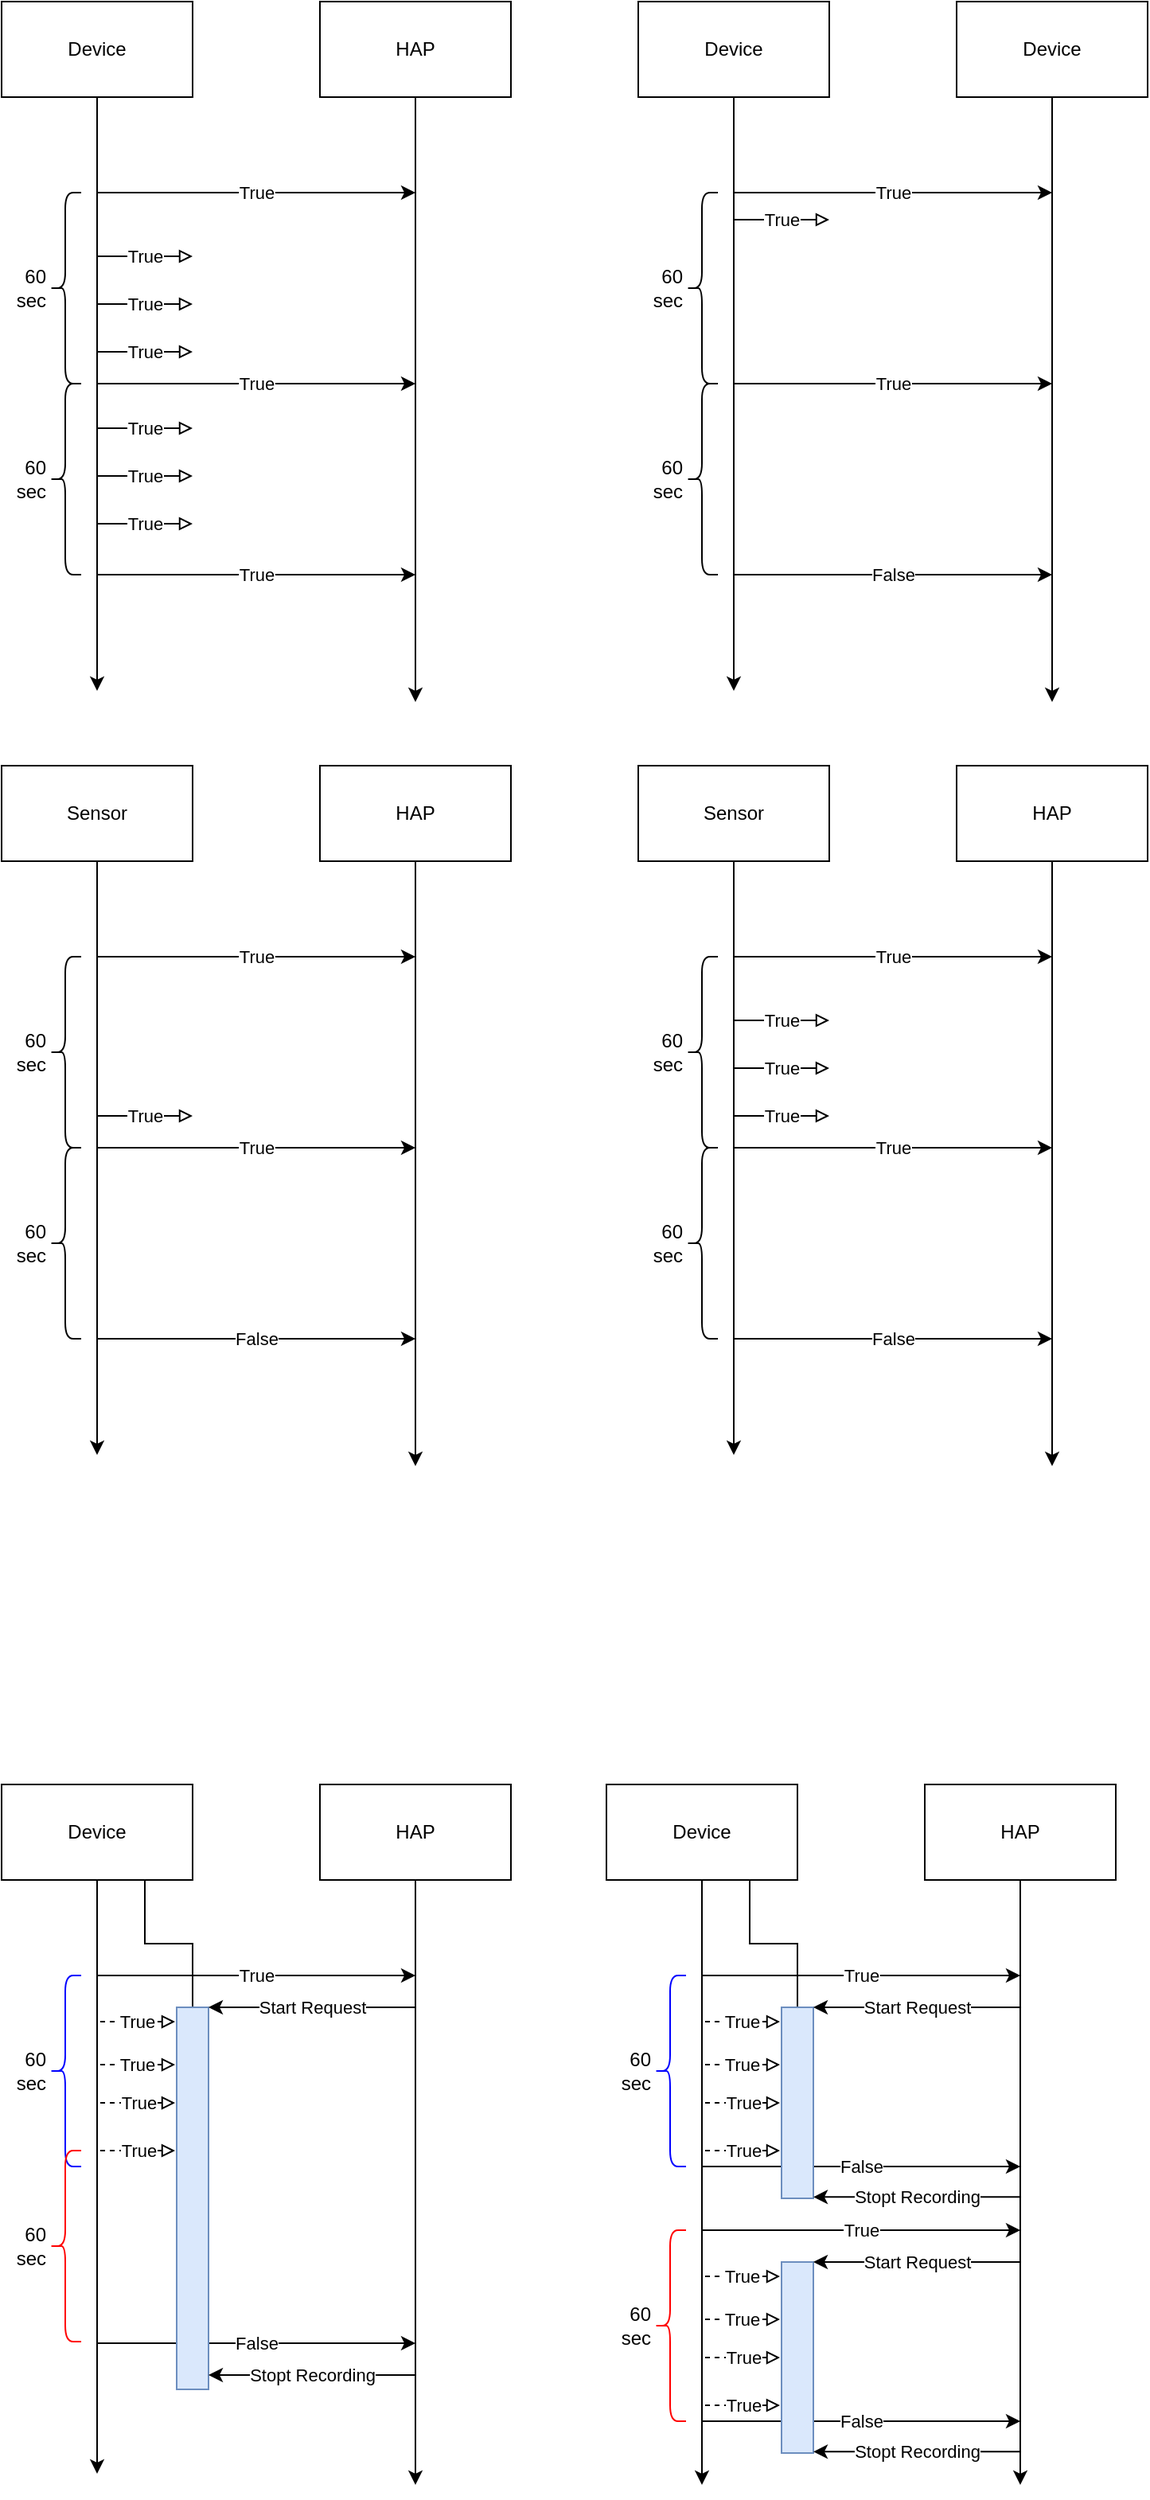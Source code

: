 <mxfile version="27.0.6">
  <diagram name="페이지-1" id="snakraEbUamg-9bQZh6m">
    <mxGraphModel dx="1722" dy="926" grid="1" gridSize="10" guides="1" tooltips="1" connect="1" arrows="1" fold="1" page="1" pageScale="1" pageWidth="827" pageHeight="1169" math="0" shadow="0">
      <root>
        <mxCell id="0" />
        <mxCell id="1" parent="0" />
        <mxCell id="x9wjb2KHrmEYlh3jh8Zj-3" style="edgeStyle=orthogonalEdgeStyle;rounded=0;orthogonalLoop=1;jettySize=auto;html=1;exitX=0.5;exitY=1;exitDx=0;exitDy=0;" parent="1" source="x9wjb2KHrmEYlh3jh8Zj-1" edge="1">
          <mxGeometry relative="1" as="geometry">
            <mxPoint x="140" y="513" as="targetPoint" />
          </mxGeometry>
        </mxCell>
        <mxCell id="x9wjb2KHrmEYlh3jh8Zj-1" value="Device" style="rounded=0;whiteSpace=wrap;html=1;" parent="1" vertex="1">
          <mxGeometry x="80" y="80" width="120" height="60" as="geometry" />
        </mxCell>
        <mxCell id="x9wjb2KHrmEYlh3jh8Zj-4" style="edgeStyle=orthogonalEdgeStyle;rounded=0;orthogonalLoop=1;jettySize=auto;html=1;exitX=0.5;exitY=1;exitDx=0;exitDy=0;" parent="1" source="x9wjb2KHrmEYlh3jh8Zj-2" edge="1">
          <mxGeometry relative="1" as="geometry">
            <mxPoint x="340" y="520" as="targetPoint" />
          </mxGeometry>
        </mxCell>
        <mxCell id="x9wjb2KHrmEYlh3jh8Zj-2" value="HAP" style="rounded=0;whiteSpace=wrap;html=1;" parent="1" vertex="1">
          <mxGeometry x="280" y="80" width="120" height="60" as="geometry" />
        </mxCell>
        <mxCell id="x9wjb2KHrmEYlh3jh8Zj-6" value="True" style="endArrow=classic;html=1;rounded=0;" parent="1" edge="1">
          <mxGeometry width="50" height="50" relative="1" as="geometry">
            <mxPoint x="140" y="200" as="sourcePoint" />
            <mxPoint x="340" y="200" as="targetPoint" />
          </mxGeometry>
        </mxCell>
        <mxCell id="x9wjb2KHrmEYlh3jh8Zj-7" value="60 sec" style="shape=curlyBracket;whiteSpace=wrap;html=1;rounded=1;labelPosition=left;verticalLabelPosition=middle;align=right;verticalAlign=middle;" parent="1" vertex="1">
          <mxGeometry x="110" y="200" width="20" height="120" as="geometry" />
        </mxCell>
        <mxCell id="x9wjb2KHrmEYlh3jh8Zj-8" value="True" style="endArrow=block;html=1;rounded=0;endFill=0;" parent="1" edge="1">
          <mxGeometry width="50" height="50" relative="1" as="geometry">
            <mxPoint x="140" y="240" as="sourcePoint" />
            <mxPoint x="200" y="240" as="targetPoint" />
          </mxGeometry>
        </mxCell>
        <mxCell id="x9wjb2KHrmEYlh3jh8Zj-9" value="True" style="endArrow=block;html=1;rounded=0;strokeColor=default;align=center;verticalAlign=middle;fontFamily=Helvetica;fontSize=11;fontColor=default;labelBackgroundColor=default;endFill=0;" parent="1" edge="1">
          <mxGeometry width="50" height="50" relative="1" as="geometry">
            <mxPoint x="140" y="270" as="sourcePoint" />
            <mxPoint x="200" y="270" as="targetPoint" />
          </mxGeometry>
        </mxCell>
        <mxCell id="x9wjb2KHrmEYlh3jh8Zj-10" value="True" style="endArrow=block;html=1;rounded=0;strokeColor=default;align=center;verticalAlign=middle;fontFamily=Helvetica;fontSize=11;fontColor=default;labelBackgroundColor=default;endFill=0;" parent="1" edge="1">
          <mxGeometry width="50" height="50" relative="1" as="geometry">
            <mxPoint x="140" y="300" as="sourcePoint" />
            <mxPoint x="200" y="300" as="targetPoint" />
          </mxGeometry>
        </mxCell>
        <mxCell id="x9wjb2KHrmEYlh3jh8Zj-11" value="True" style="endArrow=classic;html=1;rounded=0;" parent="1" edge="1">
          <mxGeometry width="50" height="50" relative="1" as="geometry">
            <mxPoint x="140" y="320" as="sourcePoint" />
            <mxPoint x="340" y="320" as="targetPoint" />
          </mxGeometry>
        </mxCell>
        <mxCell id="x9wjb2KHrmEYlh3jh8Zj-12" value="60 sec" style="shape=curlyBracket;whiteSpace=wrap;html=1;rounded=1;labelPosition=left;verticalLabelPosition=middle;align=right;verticalAlign=middle;" parent="1" vertex="1">
          <mxGeometry x="110" y="320" width="20" height="120" as="geometry" />
        </mxCell>
        <mxCell id="x9wjb2KHrmEYlh3jh8Zj-13" value="True" style="endArrow=block;html=1;rounded=0;strokeColor=default;align=center;verticalAlign=middle;fontFamily=Helvetica;fontSize=11;fontColor=default;labelBackgroundColor=default;endFill=0;" parent="1" edge="1">
          <mxGeometry width="50" height="50" relative="1" as="geometry">
            <mxPoint x="140" y="348" as="sourcePoint" />
            <mxPoint x="200" y="348" as="targetPoint" />
          </mxGeometry>
        </mxCell>
        <mxCell id="x9wjb2KHrmEYlh3jh8Zj-14" value="True" style="endArrow=block;html=1;rounded=0;strokeColor=default;align=center;verticalAlign=middle;fontFamily=Helvetica;fontSize=11;fontColor=default;labelBackgroundColor=default;endFill=0;" parent="1" edge="1">
          <mxGeometry width="50" height="50" relative="1" as="geometry">
            <mxPoint x="140" y="378" as="sourcePoint" />
            <mxPoint x="200" y="378" as="targetPoint" />
          </mxGeometry>
        </mxCell>
        <mxCell id="x9wjb2KHrmEYlh3jh8Zj-15" value="True" style="endArrow=block;html=1;rounded=0;strokeColor=default;align=center;verticalAlign=middle;fontFamily=Helvetica;fontSize=11;fontColor=default;labelBackgroundColor=default;endFill=0;" parent="1" edge="1">
          <mxGeometry width="50" height="50" relative="1" as="geometry">
            <mxPoint x="140" y="408" as="sourcePoint" />
            <mxPoint x="200" y="408" as="targetPoint" />
          </mxGeometry>
        </mxCell>
        <mxCell id="x9wjb2KHrmEYlh3jh8Zj-17" style="edgeStyle=orthogonalEdgeStyle;rounded=0;orthogonalLoop=1;jettySize=auto;html=1;exitX=0.5;exitY=1;exitDx=0;exitDy=0;" parent="1" source="x9wjb2KHrmEYlh3jh8Zj-18" edge="1">
          <mxGeometry relative="1" as="geometry">
            <mxPoint x="140" y="993" as="targetPoint" />
          </mxGeometry>
        </mxCell>
        <mxCell id="x9wjb2KHrmEYlh3jh8Zj-18" value="Sensor" style="rounded=0;whiteSpace=wrap;html=1;" parent="1" vertex="1">
          <mxGeometry x="80" y="560" width="120" height="60" as="geometry" />
        </mxCell>
        <mxCell id="x9wjb2KHrmEYlh3jh8Zj-19" style="edgeStyle=orthogonalEdgeStyle;rounded=0;orthogonalLoop=1;jettySize=auto;html=1;exitX=0.5;exitY=1;exitDx=0;exitDy=0;" parent="1" source="x9wjb2KHrmEYlh3jh8Zj-20" edge="1">
          <mxGeometry relative="1" as="geometry">
            <mxPoint x="340" y="1000" as="targetPoint" />
          </mxGeometry>
        </mxCell>
        <mxCell id="x9wjb2KHrmEYlh3jh8Zj-20" value="HAP" style="rounded=0;whiteSpace=wrap;html=1;" parent="1" vertex="1">
          <mxGeometry x="280" y="560" width="120" height="60" as="geometry" />
        </mxCell>
        <mxCell id="x9wjb2KHrmEYlh3jh8Zj-21" value="True" style="endArrow=classic;html=1;rounded=0;" parent="1" edge="1">
          <mxGeometry width="50" height="50" relative="1" as="geometry">
            <mxPoint x="140" y="680" as="sourcePoint" />
            <mxPoint x="340" y="680" as="targetPoint" />
          </mxGeometry>
        </mxCell>
        <mxCell id="x9wjb2KHrmEYlh3jh8Zj-22" value="60 sec" style="shape=curlyBracket;whiteSpace=wrap;html=1;rounded=1;labelPosition=left;verticalLabelPosition=middle;align=right;verticalAlign=middle;" parent="1" vertex="1">
          <mxGeometry x="110" y="680" width="20" height="120" as="geometry" />
        </mxCell>
        <mxCell id="x9wjb2KHrmEYlh3jh8Zj-25" value="True" style="endArrow=block;html=1;rounded=0;strokeColor=default;align=center;verticalAlign=middle;fontFamily=Helvetica;fontSize=11;fontColor=default;labelBackgroundColor=default;endFill=0;" parent="1" edge="1">
          <mxGeometry width="50" height="50" relative="1" as="geometry">
            <mxPoint x="140" y="780" as="sourcePoint" />
            <mxPoint x="200" y="780" as="targetPoint" />
          </mxGeometry>
        </mxCell>
        <mxCell id="x9wjb2KHrmEYlh3jh8Zj-26" value="True" style="endArrow=classic;html=1;rounded=0;" parent="1" edge="1">
          <mxGeometry width="50" height="50" relative="1" as="geometry">
            <mxPoint x="140" y="800" as="sourcePoint" />
            <mxPoint x="340" y="800" as="targetPoint" />
          </mxGeometry>
        </mxCell>
        <mxCell id="x9wjb2KHrmEYlh3jh8Zj-27" value="60 sec" style="shape=curlyBracket;whiteSpace=wrap;html=1;rounded=1;labelPosition=left;verticalLabelPosition=middle;align=right;verticalAlign=middle;" parent="1" vertex="1">
          <mxGeometry x="110" y="800" width="20" height="120" as="geometry" />
        </mxCell>
        <mxCell id="x9wjb2KHrmEYlh3jh8Zj-31" value="True" style="endArrow=classic;html=1;rounded=0;" parent="1" edge="1">
          <mxGeometry width="50" height="50" relative="1" as="geometry">
            <mxPoint x="140" y="440" as="sourcePoint" />
            <mxPoint x="340" y="440" as="targetPoint" />
          </mxGeometry>
        </mxCell>
        <mxCell id="x9wjb2KHrmEYlh3jh8Zj-32" value="False" style="endArrow=classic;html=1;rounded=0;" parent="1" edge="1">
          <mxGeometry width="50" height="50" relative="1" as="geometry">
            <mxPoint x="140" y="920" as="sourcePoint" />
            <mxPoint x="340" y="920" as="targetPoint" />
          </mxGeometry>
        </mxCell>
        <mxCell id="x9wjb2KHrmEYlh3jh8Zj-33" style="edgeStyle=orthogonalEdgeStyle;rounded=0;orthogonalLoop=1;jettySize=auto;html=1;exitX=0.5;exitY=1;exitDx=0;exitDy=0;" parent="1" source="x9wjb2KHrmEYlh3jh8Zj-34" edge="1">
          <mxGeometry relative="1" as="geometry">
            <mxPoint x="540" y="513" as="targetPoint" />
          </mxGeometry>
        </mxCell>
        <mxCell id="x9wjb2KHrmEYlh3jh8Zj-34" value="Device" style="rounded=0;whiteSpace=wrap;html=1;" parent="1" vertex="1">
          <mxGeometry x="480" y="80" width="120" height="60" as="geometry" />
        </mxCell>
        <mxCell id="x9wjb2KHrmEYlh3jh8Zj-35" style="edgeStyle=orthogonalEdgeStyle;rounded=0;orthogonalLoop=1;jettySize=auto;html=1;exitX=0.5;exitY=1;exitDx=0;exitDy=0;" parent="1" source="x9wjb2KHrmEYlh3jh8Zj-36" edge="1">
          <mxGeometry relative="1" as="geometry">
            <mxPoint x="740" y="520" as="targetPoint" />
          </mxGeometry>
        </mxCell>
        <mxCell id="x9wjb2KHrmEYlh3jh8Zj-36" value="Device" style="rounded=0;whiteSpace=wrap;html=1;" parent="1" vertex="1">
          <mxGeometry x="680" y="80" width="120" height="60" as="geometry" />
        </mxCell>
        <mxCell id="x9wjb2KHrmEYlh3jh8Zj-37" value="True" style="endArrow=classic;html=1;rounded=0;" parent="1" edge="1">
          <mxGeometry width="50" height="50" relative="1" as="geometry">
            <mxPoint x="540" y="200" as="sourcePoint" />
            <mxPoint x="740" y="200" as="targetPoint" />
          </mxGeometry>
        </mxCell>
        <mxCell id="x9wjb2KHrmEYlh3jh8Zj-38" value="60 sec" style="shape=curlyBracket;whiteSpace=wrap;html=1;rounded=1;labelPosition=left;verticalLabelPosition=middle;align=right;verticalAlign=middle;" parent="1" vertex="1">
          <mxGeometry x="510" y="200" width="20" height="120" as="geometry" />
        </mxCell>
        <mxCell id="x9wjb2KHrmEYlh3jh8Zj-39" value="True" style="endArrow=block;html=1;rounded=0;endFill=0;" parent="1" edge="1">
          <mxGeometry width="50" height="50" relative="1" as="geometry">
            <mxPoint x="540" y="217" as="sourcePoint" />
            <mxPoint x="600" y="217" as="targetPoint" />
          </mxGeometry>
        </mxCell>
        <mxCell id="x9wjb2KHrmEYlh3jh8Zj-42" value="True" style="endArrow=classic;html=1;rounded=0;" parent="1" edge="1">
          <mxGeometry width="50" height="50" relative="1" as="geometry">
            <mxPoint x="540" y="320" as="sourcePoint" />
            <mxPoint x="740" y="320" as="targetPoint" />
          </mxGeometry>
        </mxCell>
        <mxCell id="x9wjb2KHrmEYlh3jh8Zj-43" value="60 sec" style="shape=curlyBracket;whiteSpace=wrap;html=1;rounded=1;labelPosition=left;verticalLabelPosition=middle;align=right;verticalAlign=middle;" parent="1" vertex="1">
          <mxGeometry x="510" y="320" width="20" height="120" as="geometry" />
        </mxCell>
        <mxCell id="x9wjb2KHrmEYlh3jh8Zj-47" value="False" style="endArrow=classic;html=1;rounded=0;" parent="1" edge="1">
          <mxGeometry width="50" height="50" relative="1" as="geometry">
            <mxPoint x="540" y="440" as="sourcePoint" />
            <mxPoint x="740" y="440" as="targetPoint" />
          </mxGeometry>
        </mxCell>
        <mxCell id="x9wjb2KHrmEYlh3jh8Zj-48" style="edgeStyle=orthogonalEdgeStyle;rounded=0;orthogonalLoop=1;jettySize=auto;html=1;exitX=0.5;exitY=1;exitDx=0;exitDy=0;" parent="1" source="x9wjb2KHrmEYlh3jh8Zj-49" edge="1">
          <mxGeometry relative="1" as="geometry">
            <mxPoint x="540" y="993" as="targetPoint" />
          </mxGeometry>
        </mxCell>
        <mxCell id="x9wjb2KHrmEYlh3jh8Zj-49" value="Sensor" style="rounded=0;whiteSpace=wrap;html=1;" parent="1" vertex="1">
          <mxGeometry x="480" y="560" width="120" height="60" as="geometry" />
        </mxCell>
        <mxCell id="x9wjb2KHrmEYlh3jh8Zj-50" style="edgeStyle=orthogonalEdgeStyle;rounded=0;orthogonalLoop=1;jettySize=auto;html=1;exitX=0.5;exitY=1;exitDx=0;exitDy=0;" parent="1" source="x9wjb2KHrmEYlh3jh8Zj-51" edge="1">
          <mxGeometry relative="1" as="geometry">
            <mxPoint x="740" y="1000" as="targetPoint" />
          </mxGeometry>
        </mxCell>
        <mxCell id="x9wjb2KHrmEYlh3jh8Zj-51" value="HAP" style="rounded=0;whiteSpace=wrap;html=1;" parent="1" vertex="1">
          <mxGeometry x="680" y="560" width="120" height="60" as="geometry" />
        </mxCell>
        <mxCell id="x9wjb2KHrmEYlh3jh8Zj-52" value="True" style="endArrow=classic;html=1;rounded=0;" parent="1" edge="1">
          <mxGeometry width="50" height="50" relative="1" as="geometry">
            <mxPoint x="540" y="680" as="sourcePoint" />
            <mxPoint x="740" y="680" as="targetPoint" />
          </mxGeometry>
        </mxCell>
        <mxCell id="x9wjb2KHrmEYlh3jh8Zj-53" value="60 sec" style="shape=curlyBracket;whiteSpace=wrap;html=1;rounded=1;labelPosition=left;verticalLabelPosition=middle;align=right;verticalAlign=middle;" parent="1" vertex="1">
          <mxGeometry x="510" y="680" width="20" height="120" as="geometry" />
        </mxCell>
        <mxCell id="x9wjb2KHrmEYlh3jh8Zj-54" value="True" style="endArrow=block;html=1;rounded=0;endFill=0;" parent="1" edge="1">
          <mxGeometry width="50" height="50" relative="1" as="geometry">
            <mxPoint x="540" y="720" as="sourcePoint" />
            <mxPoint x="600" y="720" as="targetPoint" />
          </mxGeometry>
        </mxCell>
        <mxCell id="x9wjb2KHrmEYlh3jh8Zj-55" value="True" style="endArrow=block;html=1;rounded=0;strokeColor=default;align=center;verticalAlign=middle;fontFamily=Helvetica;fontSize=11;fontColor=default;labelBackgroundColor=default;endFill=0;" parent="1" edge="1">
          <mxGeometry width="50" height="50" relative="1" as="geometry">
            <mxPoint x="540" y="750" as="sourcePoint" />
            <mxPoint x="600" y="750" as="targetPoint" />
          </mxGeometry>
        </mxCell>
        <mxCell id="x9wjb2KHrmEYlh3jh8Zj-56" value="True" style="endArrow=block;html=1;rounded=0;strokeColor=default;align=center;verticalAlign=middle;fontFamily=Helvetica;fontSize=11;fontColor=default;labelBackgroundColor=default;endFill=0;" parent="1" edge="1">
          <mxGeometry width="50" height="50" relative="1" as="geometry">
            <mxPoint x="540" y="780" as="sourcePoint" />
            <mxPoint x="600" y="780" as="targetPoint" />
          </mxGeometry>
        </mxCell>
        <mxCell id="x9wjb2KHrmEYlh3jh8Zj-57" value="True" style="endArrow=classic;html=1;rounded=0;" parent="1" edge="1">
          <mxGeometry width="50" height="50" relative="1" as="geometry">
            <mxPoint x="540" y="800" as="sourcePoint" />
            <mxPoint x="740" y="800" as="targetPoint" />
          </mxGeometry>
        </mxCell>
        <mxCell id="x9wjb2KHrmEYlh3jh8Zj-58" value="60 sec" style="shape=curlyBracket;whiteSpace=wrap;html=1;rounded=1;labelPosition=left;verticalLabelPosition=middle;align=right;verticalAlign=middle;" parent="1" vertex="1">
          <mxGeometry x="510" y="800" width="20" height="120" as="geometry" />
        </mxCell>
        <mxCell id="x9wjb2KHrmEYlh3jh8Zj-59" value="False" style="endArrow=classic;html=1;rounded=0;" parent="1" edge="1">
          <mxGeometry width="50" height="50" relative="1" as="geometry">
            <mxPoint x="540" y="920" as="sourcePoint" />
            <mxPoint x="740" y="920" as="targetPoint" />
          </mxGeometry>
        </mxCell>
        <mxCell id="eXH10jSwRNwrpgn99h8I-3" style="edgeStyle=orthogonalEdgeStyle;rounded=0;orthogonalLoop=1;jettySize=auto;html=1;exitX=0.5;exitY=1;exitDx=0;exitDy=0;" edge="1" parent="1" source="eXH10jSwRNwrpgn99h8I-4">
          <mxGeometry relative="1" as="geometry">
            <mxPoint x="140" y="1633" as="targetPoint" />
          </mxGeometry>
        </mxCell>
        <mxCell id="eXH10jSwRNwrpgn99h8I-21" style="edgeStyle=orthogonalEdgeStyle;rounded=0;orthogonalLoop=1;jettySize=auto;html=1;exitX=0.75;exitY=1;exitDx=0;exitDy=0;entryX=0.5;entryY=0;entryDx=0;entryDy=0;endArrow=none;startFill=0;" edge="1" parent="1" source="eXH10jSwRNwrpgn99h8I-4" target="eXH10jSwRNwrpgn99h8I-18">
          <mxGeometry relative="1" as="geometry" />
        </mxCell>
        <mxCell id="eXH10jSwRNwrpgn99h8I-4" value="Device" style="rounded=0;whiteSpace=wrap;html=1;" vertex="1" parent="1">
          <mxGeometry x="80" y="1200" width="120" height="60" as="geometry" />
        </mxCell>
        <mxCell id="eXH10jSwRNwrpgn99h8I-5" style="edgeStyle=orthogonalEdgeStyle;rounded=0;orthogonalLoop=1;jettySize=auto;html=1;exitX=0.5;exitY=1;exitDx=0;exitDy=0;" edge="1" parent="1" source="eXH10jSwRNwrpgn99h8I-6">
          <mxGeometry relative="1" as="geometry">
            <mxPoint x="340" y="1640" as="targetPoint" />
          </mxGeometry>
        </mxCell>
        <mxCell id="eXH10jSwRNwrpgn99h8I-6" value="HAP" style="rounded=0;whiteSpace=wrap;html=1;" vertex="1" parent="1">
          <mxGeometry x="280" y="1200" width="120" height="60" as="geometry" />
        </mxCell>
        <mxCell id="eXH10jSwRNwrpgn99h8I-7" value="True" style="endArrow=classic;html=1;rounded=0;" edge="1" parent="1">
          <mxGeometry width="50" height="50" relative="1" as="geometry">
            <mxPoint x="140" y="1320" as="sourcePoint" />
            <mxPoint x="340" y="1320" as="targetPoint" />
          </mxGeometry>
        </mxCell>
        <mxCell id="eXH10jSwRNwrpgn99h8I-8" value="60 sec" style="shape=curlyBracket;whiteSpace=wrap;html=1;rounded=1;labelPosition=left;verticalLabelPosition=middle;align=right;verticalAlign=middle;strokeColor=#0000FF;" vertex="1" parent="1">
          <mxGeometry x="110" y="1320" width="20" height="120" as="geometry" />
        </mxCell>
        <mxCell id="eXH10jSwRNwrpgn99h8I-13" value="60 sec" style="shape=curlyBracket;whiteSpace=wrap;html=1;rounded=1;labelPosition=left;verticalLabelPosition=middle;align=right;verticalAlign=middle;strokeColor=#FF0000;" vertex="1" parent="1">
          <mxGeometry x="110" y="1430" width="20" height="120" as="geometry" />
        </mxCell>
        <mxCell id="eXH10jSwRNwrpgn99h8I-17" value="False" style="endArrow=classic;html=1;rounded=0;" edge="1" parent="1">
          <mxGeometry width="50" height="50" relative="1" as="geometry">
            <mxPoint x="140" y="1551" as="sourcePoint" />
            <mxPoint x="340" y="1551" as="targetPoint" />
          </mxGeometry>
        </mxCell>
        <mxCell id="eXH10jSwRNwrpgn99h8I-18" value="" style="rounded=0;whiteSpace=wrap;html=1;fillColor=#dae8fc;strokeColor=#6c8ebf;" vertex="1" parent="1">
          <mxGeometry x="190" y="1340" width="20" height="240" as="geometry" />
        </mxCell>
        <mxCell id="eXH10jSwRNwrpgn99h8I-19" value="Start Request" style="endArrow=classic;html=1;rounded=0;entryX=1;entryY=0;entryDx=0;entryDy=0;" edge="1" parent="1" target="eXH10jSwRNwrpgn99h8I-18">
          <mxGeometry width="50" height="50" relative="1" as="geometry">
            <mxPoint x="340" y="1340" as="sourcePoint" />
            <mxPoint x="470" y="1500" as="targetPoint" />
          </mxGeometry>
        </mxCell>
        <mxCell id="eXH10jSwRNwrpgn99h8I-22" value="True" style="endArrow=block;html=1;rounded=0;strokeColor=default;align=center;verticalAlign=middle;fontFamily=Helvetica;fontSize=11;fontColor=default;labelBackgroundColor=default;endFill=0;dashed=1;entryX=-0.167;entryY=0.111;entryDx=0;entryDy=0;entryPerimeter=0;" edge="1" parent="1">
          <mxGeometry width="50" height="50" relative="1" as="geometry">
            <mxPoint x="142" y="1376" as="sourcePoint" />
            <mxPoint x="189" y="1376.02" as="targetPoint" />
          </mxGeometry>
        </mxCell>
        <mxCell id="eXH10jSwRNwrpgn99h8I-23" value="True" style="endArrow=block;html=1;rounded=0;strokeColor=default;align=center;verticalAlign=middle;fontFamily=Helvetica;fontSize=11;fontColor=default;labelBackgroundColor=default;endFill=0;dashed=1;entryX=-0.167;entryY=0.111;entryDx=0;entryDy=0;entryPerimeter=0;" edge="1" parent="1">
          <mxGeometry width="50" height="50" relative="1" as="geometry">
            <mxPoint x="142" y="1400.02" as="sourcePoint" />
            <mxPoint x="189" y="1400.02" as="targetPoint" />
          </mxGeometry>
        </mxCell>
        <mxCell id="eXH10jSwRNwrpgn99h8I-24" value="Stopt Recording" style="endArrow=classic;html=1;rounded=0;entryX=1;entryY=0;entryDx=0;entryDy=0;" edge="1" parent="1">
          <mxGeometry width="50" height="50" relative="1" as="geometry">
            <mxPoint x="340" y="1571" as="sourcePoint" />
            <mxPoint x="210" y="1571" as="targetPoint" />
          </mxGeometry>
        </mxCell>
        <mxCell id="eXH10jSwRNwrpgn99h8I-25" value="True" style="endArrow=block;html=1;rounded=0;strokeColor=default;align=center;verticalAlign=middle;fontFamily=Helvetica;fontSize=11;fontColor=default;labelBackgroundColor=default;endFill=0;dashed=1;entryX=-0.167;entryY=0.111;entryDx=0;entryDy=0;entryPerimeter=0;" edge="1" parent="1">
          <mxGeometry width="50" height="50" relative="1" as="geometry">
            <mxPoint x="142" y="1430" as="sourcePoint" />
            <mxPoint x="189" y="1430" as="targetPoint" />
          </mxGeometry>
        </mxCell>
        <mxCell id="eXH10jSwRNwrpgn99h8I-44" value="True" style="endArrow=block;html=1;rounded=0;strokeColor=default;align=center;verticalAlign=middle;fontFamily=Helvetica;fontSize=11;fontColor=default;labelBackgroundColor=default;endFill=0;dashed=1;entryX=-0.167;entryY=0.111;entryDx=0;entryDy=0;entryPerimeter=0;" edge="1" parent="1">
          <mxGeometry width="50" height="50" relative="1" as="geometry">
            <mxPoint x="142" y="1349" as="sourcePoint" />
            <mxPoint x="189" y="1349.02" as="targetPoint" />
          </mxGeometry>
        </mxCell>
        <mxCell id="eXH10jSwRNwrpgn99h8I-45" style="edgeStyle=orthogonalEdgeStyle;rounded=0;orthogonalLoop=1;jettySize=auto;html=1;exitX=0.5;exitY=1;exitDx=0;exitDy=0;" edge="1" parent="1" source="eXH10jSwRNwrpgn99h8I-47">
          <mxGeometry relative="1" as="geometry">
            <mxPoint x="520" y="1640" as="targetPoint" />
          </mxGeometry>
        </mxCell>
        <mxCell id="eXH10jSwRNwrpgn99h8I-46" style="edgeStyle=orthogonalEdgeStyle;rounded=0;orthogonalLoop=1;jettySize=auto;html=1;exitX=0.75;exitY=1;exitDx=0;exitDy=0;entryX=0.5;entryY=0;entryDx=0;entryDy=0;endArrow=none;startFill=0;" edge="1" parent="1" source="eXH10jSwRNwrpgn99h8I-47" target="eXH10jSwRNwrpgn99h8I-54">
          <mxGeometry relative="1" as="geometry" />
        </mxCell>
        <mxCell id="eXH10jSwRNwrpgn99h8I-47" value="Device" style="rounded=0;whiteSpace=wrap;html=1;" vertex="1" parent="1">
          <mxGeometry x="460" y="1200" width="120" height="60" as="geometry" />
        </mxCell>
        <mxCell id="eXH10jSwRNwrpgn99h8I-48" style="edgeStyle=orthogonalEdgeStyle;rounded=0;orthogonalLoop=1;jettySize=auto;html=1;exitX=0.5;exitY=1;exitDx=0;exitDy=0;" edge="1" parent="1" source="eXH10jSwRNwrpgn99h8I-49">
          <mxGeometry relative="1" as="geometry">
            <mxPoint x="720" y="1640" as="targetPoint" />
          </mxGeometry>
        </mxCell>
        <mxCell id="eXH10jSwRNwrpgn99h8I-49" value="HAP" style="rounded=0;whiteSpace=wrap;html=1;" vertex="1" parent="1">
          <mxGeometry x="660" y="1200" width="120" height="60" as="geometry" />
        </mxCell>
        <mxCell id="eXH10jSwRNwrpgn99h8I-50" value="True" style="endArrow=classic;html=1;rounded=0;" edge="1" parent="1">
          <mxGeometry width="50" height="50" relative="1" as="geometry">
            <mxPoint x="520" y="1320" as="sourcePoint" />
            <mxPoint x="720" y="1320" as="targetPoint" />
          </mxGeometry>
        </mxCell>
        <mxCell id="eXH10jSwRNwrpgn99h8I-51" value="60 sec" style="shape=curlyBracket;whiteSpace=wrap;html=1;rounded=1;labelPosition=left;verticalLabelPosition=middle;align=right;verticalAlign=middle;strokeColor=#0000FF;fontFamily=Helvetica;fontSize=12;fontColor=default;fillColor=default;" vertex="1" parent="1">
          <mxGeometry x="490" y="1320" width="20" height="120" as="geometry" />
        </mxCell>
        <mxCell id="eXH10jSwRNwrpgn99h8I-53" value="False" style="endArrow=classic;html=1;rounded=0;" edge="1" parent="1">
          <mxGeometry width="50" height="50" relative="1" as="geometry">
            <mxPoint x="520" y="1440" as="sourcePoint" />
            <mxPoint x="720" y="1440" as="targetPoint" />
          </mxGeometry>
        </mxCell>
        <mxCell id="eXH10jSwRNwrpgn99h8I-54" value="" style="rounded=0;whiteSpace=wrap;html=1;fillColor=#dae8fc;strokeColor=#6c8ebf;" vertex="1" parent="1">
          <mxGeometry x="570" y="1340" width="20" height="120" as="geometry" />
        </mxCell>
        <mxCell id="eXH10jSwRNwrpgn99h8I-55" value="Start Request" style="endArrow=classic;html=1;rounded=0;entryX=1;entryY=0;entryDx=0;entryDy=0;" edge="1" parent="1" target="eXH10jSwRNwrpgn99h8I-54">
          <mxGeometry width="50" height="50" relative="1" as="geometry">
            <mxPoint x="720" y="1340" as="sourcePoint" />
            <mxPoint x="850" y="1500" as="targetPoint" />
          </mxGeometry>
        </mxCell>
        <mxCell id="eXH10jSwRNwrpgn99h8I-56" value="True" style="endArrow=block;html=1;rounded=0;strokeColor=default;align=center;verticalAlign=middle;fontFamily=Helvetica;fontSize=11;fontColor=default;labelBackgroundColor=default;endFill=0;dashed=1;entryX=-0.167;entryY=0.111;entryDx=0;entryDy=0;entryPerimeter=0;" edge="1" parent="1">
          <mxGeometry width="50" height="50" relative="1" as="geometry">
            <mxPoint x="522" y="1376" as="sourcePoint" />
            <mxPoint x="569" y="1376.02" as="targetPoint" />
          </mxGeometry>
        </mxCell>
        <mxCell id="eXH10jSwRNwrpgn99h8I-57" value="True" style="endArrow=block;html=1;rounded=0;strokeColor=default;align=center;verticalAlign=middle;fontFamily=Helvetica;fontSize=11;fontColor=default;labelBackgroundColor=default;endFill=0;dashed=1;entryX=-0.167;entryY=0.111;entryDx=0;entryDy=0;entryPerimeter=0;" edge="1" parent="1">
          <mxGeometry width="50" height="50" relative="1" as="geometry">
            <mxPoint x="522" y="1400.02" as="sourcePoint" />
            <mxPoint x="569" y="1400.02" as="targetPoint" />
          </mxGeometry>
        </mxCell>
        <mxCell id="eXH10jSwRNwrpgn99h8I-58" value="Stopt Recording" style="endArrow=classic;html=1;rounded=0;entryX=1;entryY=0;entryDx=0;entryDy=0;" edge="1" parent="1">
          <mxGeometry width="50" height="50" relative="1" as="geometry">
            <mxPoint x="720" y="1459.17" as="sourcePoint" />
            <mxPoint x="590" y="1459.17" as="targetPoint" />
          </mxGeometry>
        </mxCell>
        <mxCell id="eXH10jSwRNwrpgn99h8I-59" value="True" style="endArrow=block;html=1;rounded=0;strokeColor=default;align=center;verticalAlign=middle;fontFamily=Helvetica;fontSize=11;fontColor=default;labelBackgroundColor=default;endFill=0;dashed=1;entryX=-0.167;entryY=0.111;entryDx=0;entryDy=0;entryPerimeter=0;" edge="1" parent="1">
          <mxGeometry width="50" height="50" relative="1" as="geometry">
            <mxPoint x="522" y="1430" as="sourcePoint" />
            <mxPoint x="569" y="1430" as="targetPoint" />
          </mxGeometry>
        </mxCell>
        <mxCell id="eXH10jSwRNwrpgn99h8I-60" value="True" style="endArrow=block;html=1;rounded=0;strokeColor=default;align=center;verticalAlign=middle;fontFamily=Helvetica;fontSize=11;fontColor=default;labelBackgroundColor=default;endFill=0;dashed=1;entryX=-0.167;entryY=0.111;entryDx=0;entryDy=0;entryPerimeter=0;" edge="1" parent="1">
          <mxGeometry width="50" height="50" relative="1" as="geometry">
            <mxPoint x="522" y="1349" as="sourcePoint" />
            <mxPoint x="569" y="1349.02" as="targetPoint" />
          </mxGeometry>
        </mxCell>
        <mxCell id="eXH10jSwRNwrpgn99h8I-62" value="True" style="endArrow=classic;html=1;rounded=0;" edge="1" parent="1">
          <mxGeometry width="50" height="50" relative="1" as="geometry">
            <mxPoint x="520" y="1480" as="sourcePoint" />
            <mxPoint x="720" y="1480" as="targetPoint" />
          </mxGeometry>
        </mxCell>
        <mxCell id="eXH10jSwRNwrpgn99h8I-63" value="60 sec" style="shape=curlyBracket;whiteSpace=wrap;html=1;rounded=1;labelPosition=left;verticalLabelPosition=middle;align=right;verticalAlign=middle;strokeColor=#FF0000;fontFamily=Helvetica;fontSize=12;fontColor=default;fillColor=default;" vertex="1" parent="1">
          <mxGeometry x="490" y="1480" width="20" height="120" as="geometry" />
        </mxCell>
        <mxCell id="eXH10jSwRNwrpgn99h8I-64" value="False" style="endArrow=classic;html=1;rounded=0;" edge="1" parent="1">
          <mxGeometry width="50" height="50" relative="1" as="geometry">
            <mxPoint x="520" y="1600" as="sourcePoint" />
            <mxPoint x="720" y="1600" as="targetPoint" />
          </mxGeometry>
        </mxCell>
        <mxCell id="eXH10jSwRNwrpgn99h8I-65" value="" style="rounded=0;whiteSpace=wrap;html=1;fillColor=#dae8fc;strokeColor=#6c8ebf;" vertex="1" parent="1">
          <mxGeometry x="570" y="1500" width="20" height="120" as="geometry" />
        </mxCell>
        <mxCell id="eXH10jSwRNwrpgn99h8I-66" value="Start Request" style="endArrow=classic;html=1;rounded=0;entryX=1;entryY=0;entryDx=0;entryDy=0;" edge="1" parent="1" target="eXH10jSwRNwrpgn99h8I-65">
          <mxGeometry width="50" height="50" relative="1" as="geometry">
            <mxPoint x="720" y="1500" as="sourcePoint" />
            <mxPoint x="850" y="1660" as="targetPoint" />
          </mxGeometry>
        </mxCell>
        <mxCell id="eXH10jSwRNwrpgn99h8I-67" value="True" style="endArrow=block;html=1;rounded=0;strokeColor=default;align=center;verticalAlign=middle;fontFamily=Helvetica;fontSize=11;fontColor=default;labelBackgroundColor=default;endFill=0;dashed=1;entryX=-0.167;entryY=0.111;entryDx=0;entryDy=0;entryPerimeter=0;" edge="1" parent="1">
          <mxGeometry width="50" height="50" relative="1" as="geometry">
            <mxPoint x="522" y="1536" as="sourcePoint" />
            <mxPoint x="569" y="1536.02" as="targetPoint" />
          </mxGeometry>
        </mxCell>
        <mxCell id="eXH10jSwRNwrpgn99h8I-68" value="True" style="endArrow=block;html=1;rounded=0;strokeColor=default;align=center;verticalAlign=middle;fontFamily=Helvetica;fontSize=11;fontColor=default;labelBackgroundColor=default;endFill=0;dashed=1;entryX=-0.167;entryY=0.111;entryDx=0;entryDy=0;entryPerimeter=0;" edge="1" parent="1">
          <mxGeometry width="50" height="50" relative="1" as="geometry">
            <mxPoint x="522" y="1560.02" as="sourcePoint" />
            <mxPoint x="569" y="1560.02" as="targetPoint" />
          </mxGeometry>
        </mxCell>
        <mxCell id="eXH10jSwRNwrpgn99h8I-69" value="Stopt Recording" style="endArrow=classic;html=1;rounded=0;entryX=1;entryY=0;entryDx=0;entryDy=0;" edge="1" parent="1">
          <mxGeometry width="50" height="50" relative="1" as="geometry">
            <mxPoint x="720" y="1619.17" as="sourcePoint" />
            <mxPoint x="590" y="1619.17" as="targetPoint" />
          </mxGeometry>
        </mxCell>
        <mxCell id="eXH10jSwRNwrpgn99h8I-70" value="True" style="endArrow=block;html=1;rounded=0;strokeColor=default;align=center;verticalAlign=middle;fontFamily=Helvetica;fontSize=11;fontColor=default;labelBackgroundColor=default;endFill=0;dashed=1;entryX=-0.167;entryY=0.111;entryDx=0;entryDy=0;entryPerimeter=0;" edge="1" parent="1">
          <mxGeometry width="50" height="50" relative="1" as="geometry">
            <mxPoint x="522" y="1590" as="sourcePoint" />
            <mxPoint x="569" y="1590" as="targetPoint" />
          </mxGeometry>
        </mxCell>
        <mxCell id="eXH10jSwRNwrpgn99h8I-71" value="True" style="endArrow=block;html=1;rounded=0;strokeColor=default;align=center;verticalAlign=middle;fontFamily=Helvetica;fontSize=11;fontColor=default;labelBackgroundColor=default;endFill=0;dashed=1;entryX=-0.167;entryY=0.111;entryDx=0;entryDy=0;entryPerimeter=0;" edge="1" parent="1">
          <mxGeometry width="50" height="50" relative="1" as="geometry">
            <mxPoint x="522" y="1509" as="sourcePoint" />
            <mxPoint x="569" y="1509.02" as="targetPoint" />
          </mxGeometry>
        </mxCell>
      </root>
    </mxGraphModel>
  </diagram>
</mxfile>

